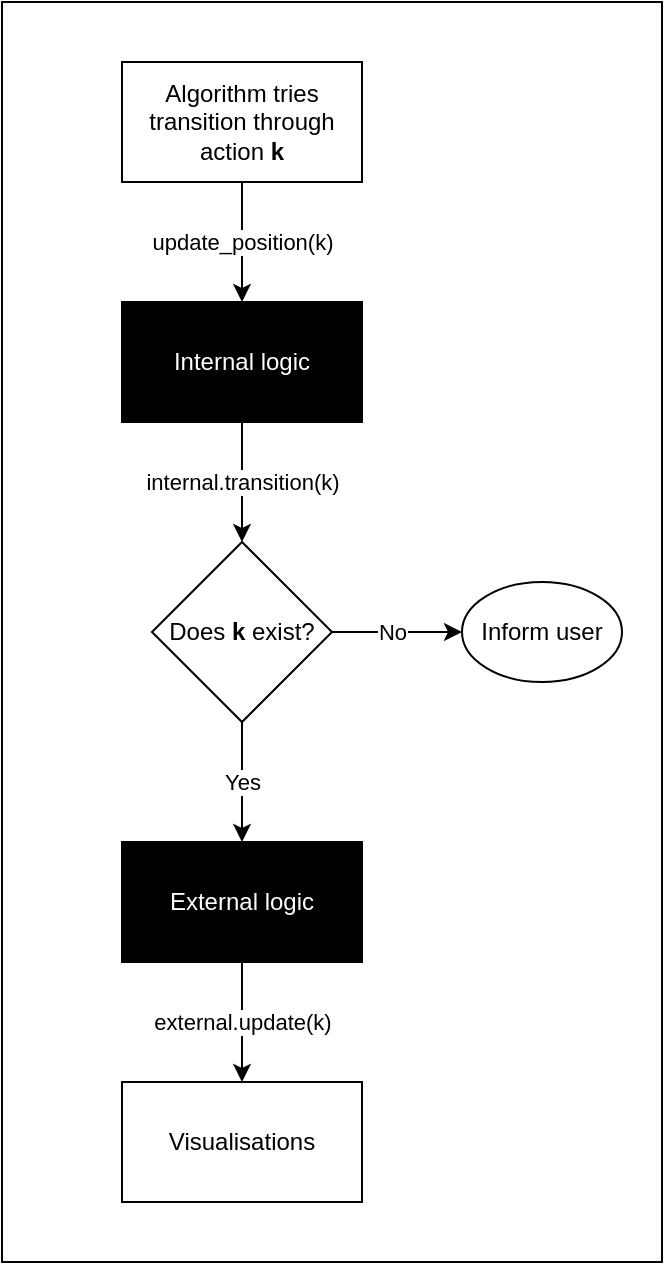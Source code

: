 <mxfile version="20.6.2" type="device"><diagram id="6-mPJqVx-w_W-IrPy4Pt" name="Page-1"><mxGraphModel dx="1422" dy="705" grid="1" gridSize="10" guides="1" tooltips="1" connect="1" arrows="1" fold="1" page="1" pageScale="1" pageWidth="850" pageHeight="1100" math="0" shadow="0"><root><mxCell id="0"/><mxCell id="1" parent="0"/><mxCell id="NOsMT99VN-xpF5AYZsUV-24" value="" style="rounded=0;whiteSpace=wrap;html=1;fontColor=#000000;" vertex="1" parent="1"><mxGeometry x="290" y="100" width="330" height="630" as="geometry"/></mxCell><mxCell id="NOsMT99VN-xpF5AYZsUV-5" value="&lt;font color=&quot;#000000&quot;&gt;update_position(k)&lt;/font&gt;" style="edgeStyle=orthogonalEdgeStyle;rounded=0;orthogonalLoop=1;jettySize=auto;html=1;entryX=0.5;entryY=0;entryDx=0;entryDy=0;strokeColor=#000000;fontColor=#FFFFFF;" edge="1" parent="1" source="1uzGcnFdFfclWwJPsCDb-1" target="1uzGcnFdFfclWwJPsCDb-9"><mxGeometry relative="1" as="geometry"/></mxCell><mxCell id="1uzGcnFdFfclWwJPsCDb-1" value="Algorithm tries transition through action &lt;b&gt;k&lt;/b&gt;" style="rounded=0;whiteSpace=wrap;html=1;" parent="1" vertex="1"><mxGeometry x="350" y="130" width="120" height="60" as="geometry"/></mxCell><mxCell id="NOsMT99VN-xpF5AYZsUV-20" value="external.update(k)" style="edgeStyle=orthogonalEdgeStyle;rounded=0;orthogonalLoop=1;jettySize=auto;html=1;entryX=0.5;entryY=0;entryDx=0;entryDy=0;strokeColor=#000000;fontColor=#000000;" edge="1" parent="1" source="1uzGcnFdFfclWwJPsCDb-7" target="NOsMT99VN-xpF5AYZsUV-21"><mxGeometry relative="1" as="geometry"><mxPoint x="410" y="630" as="targetPoint"/></mxGeometry></mxCell><mxCell id="1uzGcnFdFfclWwJPsCDb-7" value="&lt;font color=&quot;#ffffff&quot;&gt;External logic&lt;/font&gt;" style="rounded=0;whiteSpace=wrap;html=1;fillColor=#000000;" parent="1" vertex="1"><mxGeometry x="350" y="520" width="120" height="60" as="geometry"/></mxCell><mxCell id="NOsMT99VN-xpF5AYZsUV-9" value="internal.transition(k)" style="edgeStyle=orthogonalEdgeStyle;rounded=0;orthogonalLoop=1;jettySize=auto;html=1;entryX=0.5;entryY=0;entryDx=0;entryDy=0;strokeColor=#000000;fontColor=#000000;" edge="1" parent="1" source="1uzGcnFdFfclWwJPsCDb-9" target="NOsMT99VN-xpF5AYZsUV-8"><mxGeometry relative="1" as="geometry"><Array as="points"><mxPoint x="410" y="320"/><mxPoint x="410" y="320"/></Array></mxGeometry></mxCell><mxCell id="1uzGcnFdFfclWwJPsCDb-9" value="&lt;font color=&quot;#ffffff&quot;&gt;Internal logic&lt;/font&gt;" style="rounded=0;whiteSpace=wrap;html=1;fillColor=#000000;" parent="1" vertex="1"><mxGeometry x="350" y="250" width="120" height="60" as="geometry"/></mxCell><mxCell id="NOsMT99VN-xpF5AYZsUV-14" value="No" style="edgeStyle=orthogonalEdgeStyle;rounded=0;orthogonalLoop=1;jettySize=auto;html=1;entryX=0;entryY=0.5;entryDx=0;entryDy=0;strokeColor=#000000;fontColor=#000000;" edge="1" parent="1" source="NOsMT99VN-xpF5AYZsUV-8" target="NOsMT99VN-xpF5AYZsUV-13"><mxGeometry x="-0.091" relative="1" as="geometry"><mxPoint as="offset"/></mxGeometry></mxCell><mxCell id="NOsMT99VN-xpF5AYZsUV-15" value="Yes" style="edgeStyle=orthogonalEdgeStyle;rounded=0;orthogonalLoop=1;jettySize=auto;html=1;entryX=0.5;entryY=0;entryDx=0;entryDy=0;strokeColor=#000000;fontColor=#000000;" edge="1" parent="1" source="NOsMT99VN-xpF5AYZsUV-8" target="1uzGcnFdFfclWwJPsCDb-7"><mxGeometry relative="1" as="geometry"><mxPoint x="410" y="500" as="targetPoint"/></mxGeometry></mxCell><mxCell id="NOsMT99VN-xpF5AYZsUV-8" value="Does &lt;b&gt;k &lt;/b&gt;exist?" style="rhombus;whiteSpace=wrap;html=1;fontColor=#000000;" vertex="1" parent="1"><mxGeometry x="365" y="370" width="90" height="90" as="geometry"/></mxCell><mxCell id="NOsMT99VN-xpF5AYZsUV-13" value="Inform user" style="ellipse;whiteSpace=wrap;html=1;fontColor=#000000;" vertex="1" parent="1"><mxGeometry x="520" y="390" width="80" height="50" as="geometry"/></mxCell><mxCell id="NOsMT99VN-xpF5AYZsUV-21" value="Visualisations" style="rounded=0;whiteSpace=wrap;html=1;fontColor=#000000;" vertex="1" parent="1"><mxGeometry x="350" y="640" width="120" height="60" as="geometry"/></mxCell></root></mxGraphModel></diagram></mxfile>